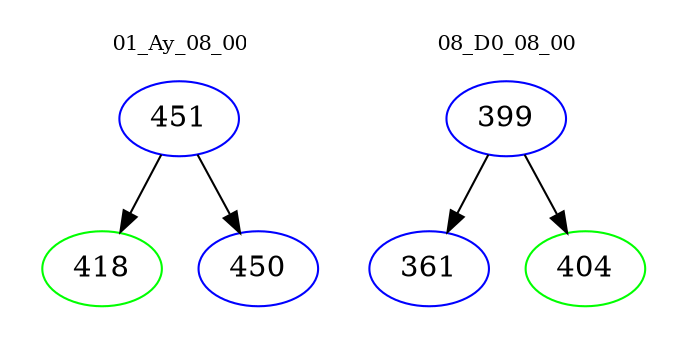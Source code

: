 digraph{
subgraph cluster_0 {
color = white
label = "01_Ay_08_00";
fontsize=10;
T0_451 [label="451", color="blue"]
T0_451 -> T0_418 [color="black"]
T0_418 [label="418", color="green"]
T0_451 -> T0_450 [color="black"]
T0_450 [label="450", color="blue"]
}
subgraph cluster_1 {
color = white
label = "08_D0_08_00";
fontsize=10;
T1_399 [label="399", color="blue"]
T1_399 -> T1_361 [color="black"]
T1_361 [label="361", color="blue"]
T1_399 -> T1_404 [color="black"]
T1_404 [label="404", color="green"]
}
}
